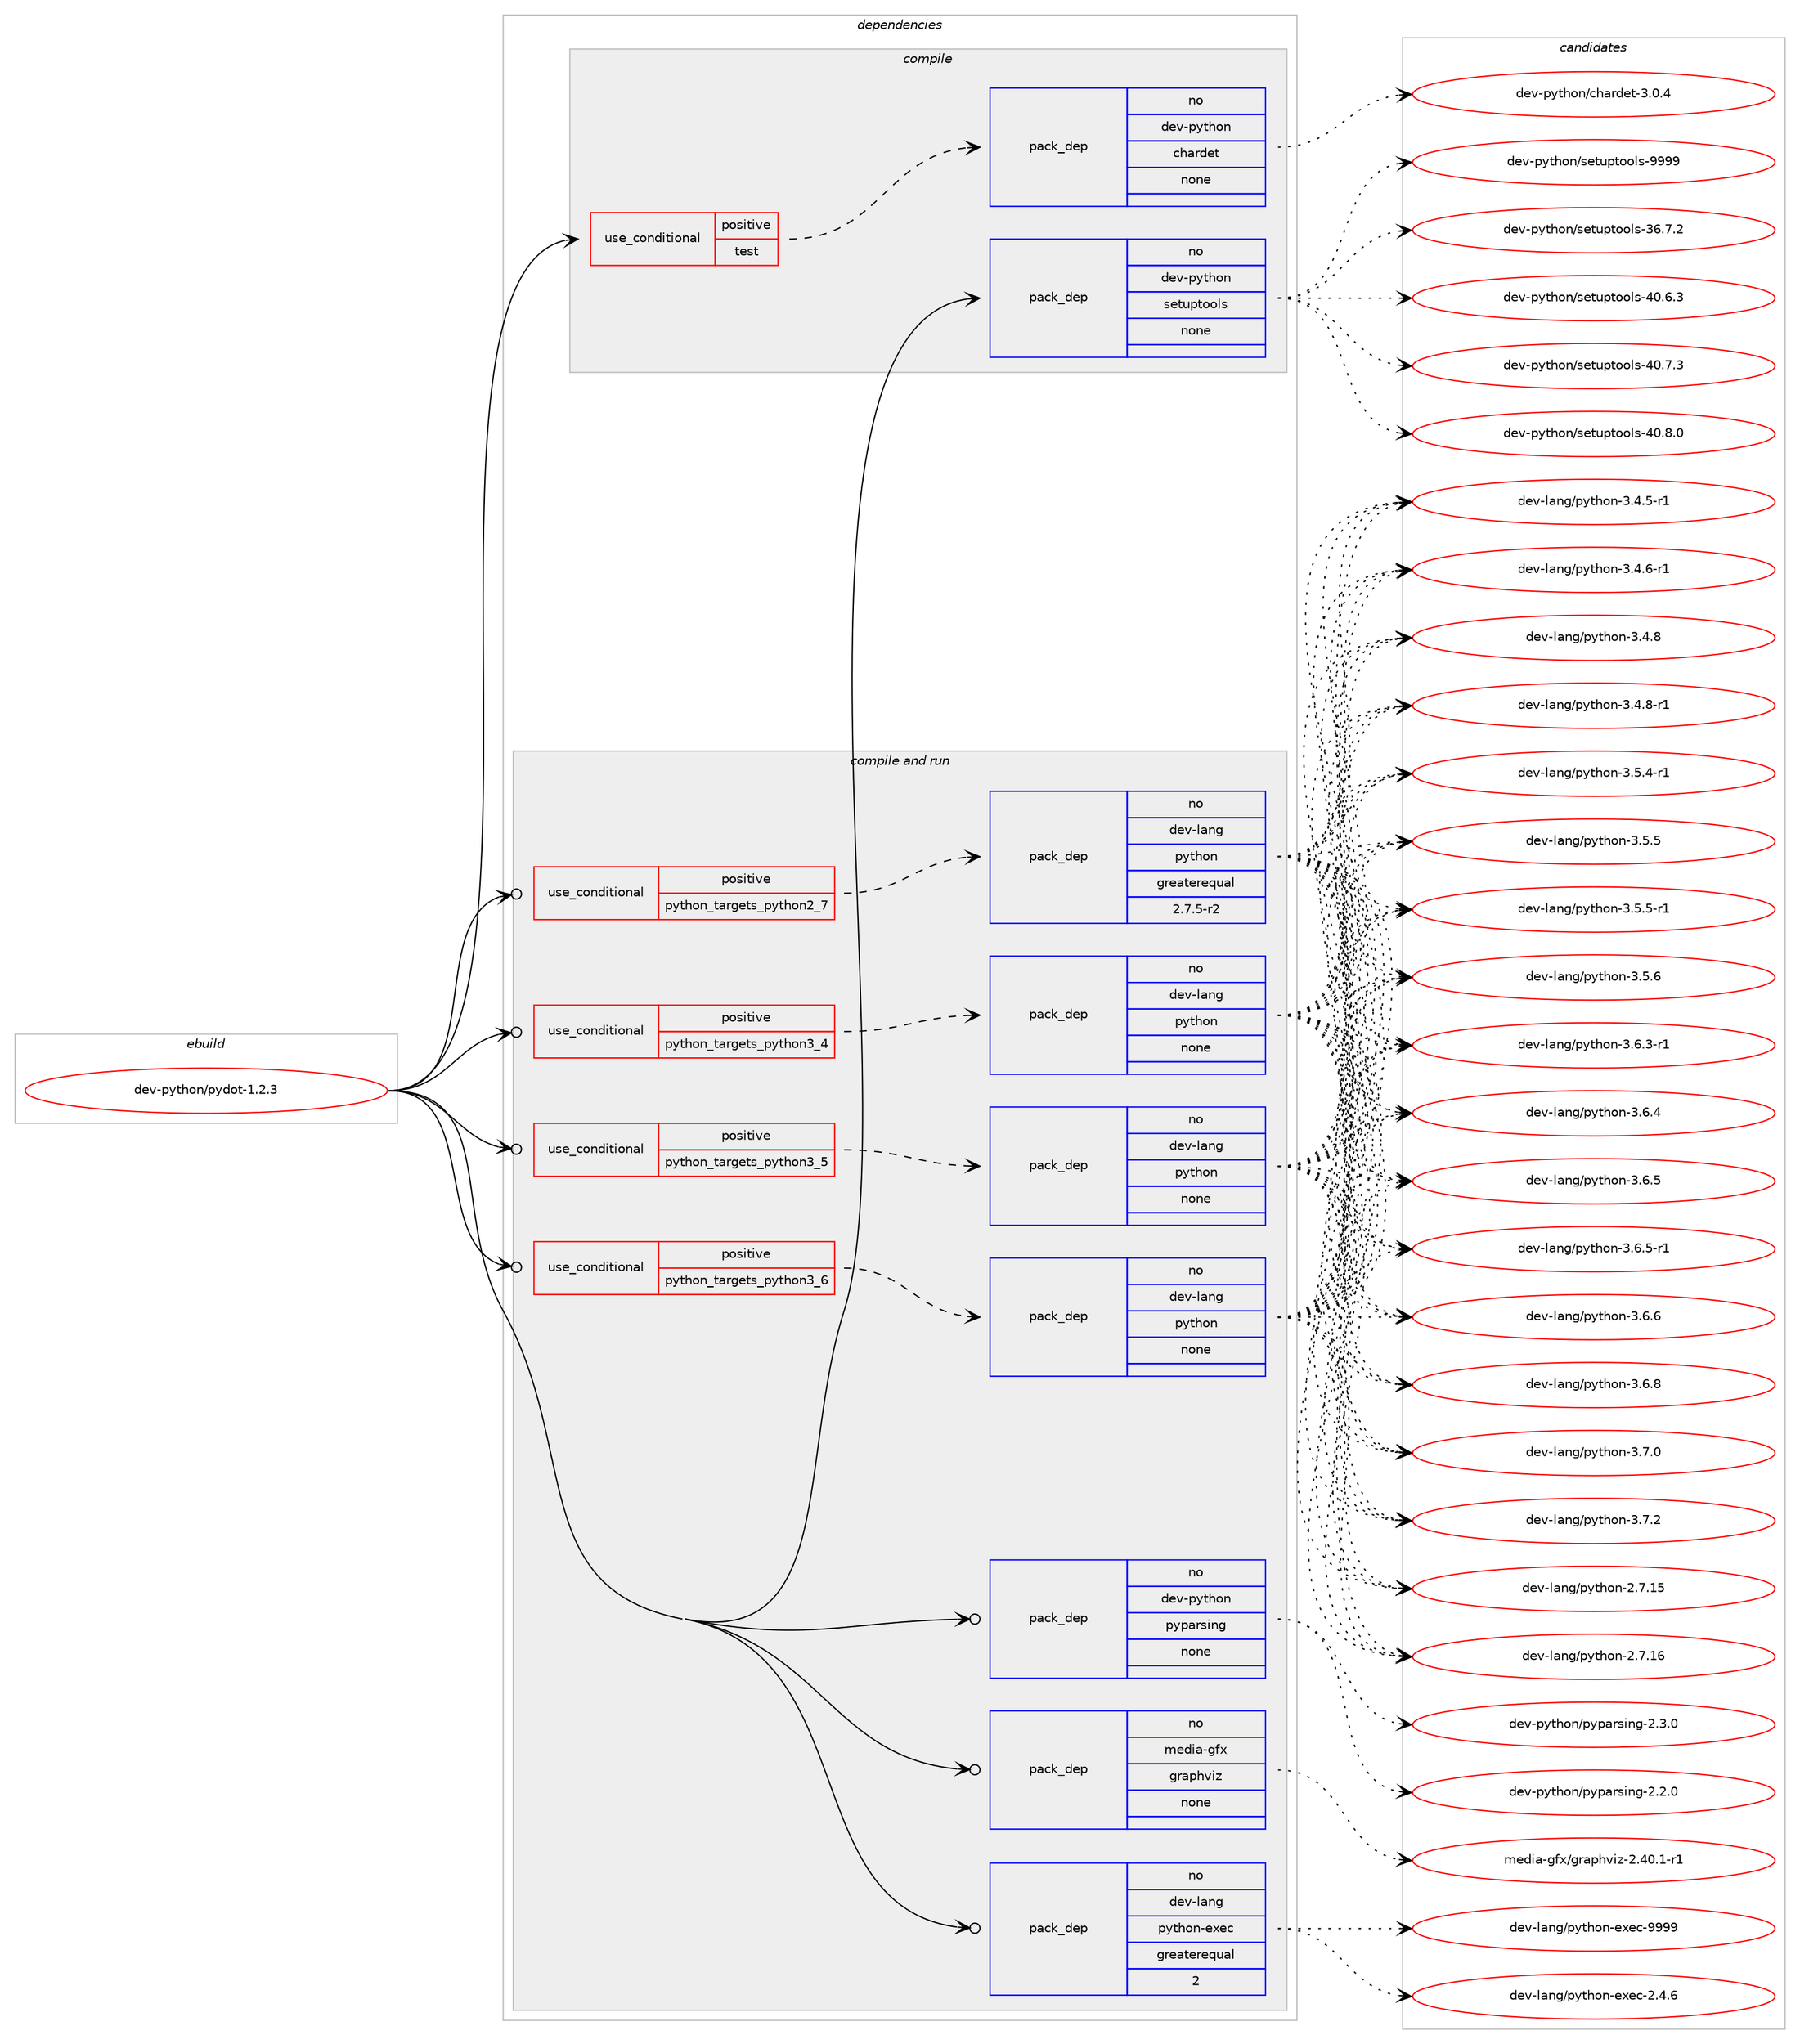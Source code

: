 digraph prolog {

# *************
# Graph options
# *************

newrank=true;
concentrate=true;
compound=true;
graph [rankdir=LR,fontname=Helvetica,fontsize=10,ranksep=1.5];#, ranksep=2.5, nodesep=0.2];
edge  [arrowhead=vee];
node  [fontname=Helvetica,fontsize=10];

# **********
# The ebuild
# **********

subgraph cluster_leftcol {
color=gray;
rank=same;
label=<<i>ebuild</i>>;
id [label="dev-python/pydot-1.2.3", color=red, width=4, href="../dev-python/pydot-1.2.3.svg"];
}

# ****************
# The dependencies
# ****************

subgraph cluster_midcol {
color=gray;
label=<<i>dependencies</i>>;
subgraph cluster_compile {
fillcolor="#eeeeee";
style=filled;
label=<<i>compile</i>>;
subgraph cond380607 {
dependency1428731 [label=<<TABLE BORDER="0" CELLBORDER="1" CELLSPACING="0" CELLPADDING="4"><TR><TD ROWSPAN="3" CELLPADDING="10">use_conditional</TD></TR><TR><TD>positive</TD></TR><TR><TD>test</TD></TR></TABLE>>, shape=none, color=red];
subgraph pack1024810 {
dependency1428732 [label=<<TABLE BORDER="0" CELLBORDER="1" CELLSPACING="0" CELLPADDING="4" WIDTH="220"><TR><TD ROWSPAN="6" CELLPADDING="30">pack_dep</TD></TR><TR><TD WIDTH="110">no</TD></TR><TR><TD>dev-python</TD></TR><TR><TD>chardet</TD></TR><TR><TD>none</TD></TR><TR><TD></TD></TR></TABLE>>, shape=none, color=blue];
}
dependency1428731:e -> dependency1428732:w [weight=20,style="dashed",arrowhead="vee"];
}
id:e -> dependency1428731:w [weight=20,style="solid",arrowhead="vee"];
subgraph pack1024811 {
dependency1428733 [label=<<TABLE BORDER="0" CELLBORDER="1" CELLSPACING="0" CELLPADDING="4" WIDTH="220"><TR><TD ROWSPAN="6" CELLPADDING="30">pack_dep</TD></TR><TR><TD WIDTH="110">no</TD></TR><TR><TD>dev-python</TD></TR><TR><TD>setuptools</TD></TR><TR><TD>none</TD></TR><TR><TD></TD></TR></TABLE>>, shape=none, color=blue];
}
id:e -> dependency1428733:w [weight=20,style="solid",arrowhead="vee"];
}
subgraph cluster_compileandrun {
fillcolor="#eeeeee";
style=filled;
label=<<i>compile and run</i>>;
subgraph cond380608 {
dependency1428734 [label=<<TABLE BORDER="0" CELLBORDER="1" CELLSPACING="0" CELLPADDING="4"><TR><TD ROWSPAN="3" CELLPADDING="10">use_conditional</TD></TR><TR><TD>positive</TD></TR><TR><TD>python_targets_python2_7</TD></TR></TABLE>>, shape=none, color=red];
subgraph pack1024812 {
dependency1428735 [label=<<TABLE BORDER="0" CELLBORDER="1" CELLSPACING="0" CELLPADDING="4" WIDTH="220"><TR><TD ROWSPAN="6" CELLPADDING="30">pack_dep</TD></TR><TR><TD WIDTH="110">no</TD></TR><TR><TD>dev-lang</TD></TR><TR><TD>python</TD></TR><TR><TD>greaterequal</TD></TR><TR><TD>2.7.5-r2</TD></TR></TABLE>>, shape=none, color=blue];
}
dependency1428734:e -> dependency1428735:w [weight=20,style="dashed",arrowhead="vee"];
}
id:e -> dependency1428734:w [weight=20,style="solid",arrowhead="odotvee"];
subgraph cond380609 {
dependency1428736 [label=<<TABLE BORDER="0" CELLBORDER="1" CELLSPACING="0" CELLPADDING="4"><TR><TD ROWSPAN="3" CELLPADDING="10">use_conditional</TD></TR><TR><TD>positive</TD></TR><TR><TD>python_targets_python3_4</TD></TR></TABLE>>, shape=none, color=red];
subgraph pack1024813 {
dependency1428737 [label=<<TABLE BORDER="0" CELLBORDER="1" CELLSPACING="0" CELLPADDING="4" WIDTH="220"><TR><TD ROWSPAN="6" CELLPADDING="30">pack_dep</TD></TR><TR><TD WIDTH="110">no</TD></TR><TR><TD>dev-lang</TD></TR><TR><TD>python</TD></TR><TR><TD>none</TD></TR><TR><TD></TD></TR></TABLE>>, shape=none, color=blue];
}
dependency1428736:e -> dependency1428737:w [weight=20,style="dashed",arrowhead="vee"];
}
id:e -> dependency1428736:w [weight=20,style="solid",arrowhead="odotvee"];
subgraph cond380610 {
dependency1428738 [label=<<TABLE BORDER="0" CELLBORDER="1" CELLSPACING="0" CELLPADDING="4"><TR><TD ROWSPAN="3" CELLPADDING="10">use_conditional</TD></TR><TR><TD>positive</TD></TR><TR><TD>python_targets_python3_5</TD></TR></TABLE>>, shape=none, color=red];
subgraph pack1024814 {
dependency1428739 [label=<<TABLE BORDER="0" CELLBORDER="1" CELLSPACING="0" CELLPADDING="4" WIDTH="220"><TR><TD ROWSPAN="6" CELLPADDING="30">pack_dep</TD></TR><TR><TD WIDTH="110">no</TD></TR><TR><TD>dev-lang</TD></TR><TR><TD>python</TD></TR><TR><TD>none</TD></TR><TR><TD></TD></TR></TABLE>>, shape=none, color=blue];
}
dependency1428738:e -> dependency1428739:w [weight=20,style="dashed",arrowhead="vee"];
}
id:e -> dependency1428738:w [weight=20,style="solid",arrowhead="odotvee"];
subgraph cond380611 {
dependency1428740 [label=<<TABLE BORDER="0" CELLBORDER="1" CELLSPACING="0" CELLPADDING="4"><TR><TD ROWSPAN="3" CELLPADDING="10">use_conditional</TD></TR><TR><TD>positive</TD></TR><TR><TD>python_targets_python3_6</TD></TR></TABLE>>, shape=none, color=red];
subgraph pack1024815 {
dependency1428741 [label=<<TABLE BORDER="0" CELLBORDER="1" CELLSPACING="0" CELLPADDING="4" WIDTH="220"><TR><TD ROWSPAN="6" CELLPADDING="30">pack_dep</TD></TR><TR><TD WIDTH="110">no</TD></TR><TR><TD>dev-lang</TD></TR><TR><TD>python</TD></TR><TR><TD>none</TD></TR><TR><TD></TD></TR></TABLE>>, shape=none, color=blue];
}
dependency1428740:e -> dependency1428741:w [weight=20,style="dashed",arrowhead="vee"];
}
id:e -> dependency1428740:w [weight=20,style="solid",arrowhead="odotvee"];
subgraph pack1024816 {
dependency1428742 [label=<<TABLE BORDER="0" CELLBORDER="1" CELLSPACING="0" CELLPADDING="4" WIDTH="220"><TR><TD ROWSPAN="6" CELLPADDING="30">pack_dep</TD></TR><TR><TD WIDTH="110">no</TD></TR><TR><TD>dev-lang</TD></TR><TR><TD>python-exec</TD></TR><TR><TD>greaterequal</TD></TR><TR><TD>2</TD></TR></TABLE>>, shape=none, color=blue];
}
id:e -> dependency1428742:w [weight=20,style="solid",arrowhead="odotvee"];
subgraph pack1024817 {
dependency1428743 [label=<<TABLE BORDER="0" CELLBORDER="1" CELLSPACING="0" CELLPADDING="4" WIDTH="220"><TR><TD ROWSPAN="6" CELLPADDING="30">pack_dep</TD></TR><TR><TD WIDTH="110">no</TD></TR><TR><TD>dev-python</TD></TR><TR><TD>pyparsing</TD></TR><TR><TD>none</TD></TR><TR><TD></TD></TR></TABLE>>, shape=none, color=blue];
}
id:e -> dependency1428743:w [weight=20,style="solid",arrowhead="odotvee"];
subgraph pack1024818 {
dependency1428744 [label=<<TABLE BORDER="0" CELLBORDER="1" CELLSPACING="0" CELLPADDING="4" WIDTH="220"><TR><TD ROWSPAN="6" CELLPADDING="30">pack_dep</TD></TR><TR><TD WIDTH="110">no</TD></TR><TR><TD>media-gfx</TD></TR><TR><TD>graphviz</TD></TR><TR><TD>none</TD></TR><TR><TD></TD></TR></TABLE>>, shape=none, color=blue];
}
id:e -> dependency1428744:w [weight=20,style="solid",arrowhead="odotvee"];
}
subgraph cluster_run {
fillcolor="#eeeeee";
style=filled;
label=<<i>run</i>>;
}
}

# **************
# The candidates
# **************

subgraph cluster_choices {
rank=same;
color=gray;
label=<<i>candidates</i>>;

subgraph choice1024810 {
color=black;
nodesep=1;
choice10010111845112121116104111110479910497114100101116455146484652 [label="dev-python/chardet-3.0.4", color=red, width=4,href="../dev-python/chardet-3.0.4.svg"];
dependency1428732:e -> choice10010111845112121116104111110479910497114100101116455146484652:w [style=dotted,weight="100"];
}
subgraph choice1024811 {
color=black;
nodesep=1;
choice100101118451121211161041111104711510111611711211611111110811545515446554650 [label="dev-python/setuptools-36.7.2", color=red, width=4,href="../dev-python/setuptools-36.7.2.svg"];
choice100101118451121211161041111104711510111611711211611111110811545524846544651 [label="dev-python/setuptools-40.6.3", color=red, width=4,href="../dev-python/setuptools-40.6.3.svg"];
choice100101118451121211161041111104711510111611711211611111110811545524846554651 [label="dev-python/setuptools-40.7.3", color=red, width=4,href="../dev-python/setuptools-40.7.3.svg"];
choice100101118451121211161041111104711510111611711211611111110811545524846564648 [label="dev-python/setuptools-40.8.0", color=red, width=4,href="../dev-python/setuptools-40.8.0.svg"];
choice10010111845112121116104111110471151011161171121161111111081154557575757 [label="dev-python/setuptools-9999", color=red, width=4,href="../dev-python/setuptools-9999.svg"];
dependency1428733:e -> choice100101118451121211161041111104711510111611711211611111110811545515446554650:w [style=dotted,weight="100"];
dependency1428733:e -> choice100101118451121211161041111104711510111611711211611111110811545524846544651:w [style=dotted,weight="100"];
dependency1428733:e -> choice100101118451121211161041111104711510111611711211611111110811545524846554651:w [style=dotted,weight="100"];
dependency1428733:e -> choice100101118451121211161041111104711510111611711211611111110811545524846564648:w [style=dotted,weight="100"];
dependency1428733:e -> choice10010111845112121116104111110471151011161171121161111111081154557575757:w [style=dotted,weight="100"];
}
subgraph choice1024812 {
color=black;
nodesep=1;
choice10010111845108971101034711212111610411111045504655464953 [label="dev-lang/python-2.7.15", color=red, width=4,href="../dev-lang/python-2.7.15.svg"];
choice10010111845108971101034711212111610411111045504655464954 [label="dev-lang/python-2.7.16", color=red, width=4,href="../dev-lang/python-2.7.16.svg"];
choice1001011184510897110103471121211161041111104551465246534511449 [label="dev-lang/python-3.4.5-r1", color=red, width=4,href="../dev-lang/python-3.4.5-r1.svg"];
choice1001011184510897110103471121211161041111104551465246544511449 [label="dev-lang/python-3.4.6-r1", color=red, width=4,href="../dev-lang/python-3.4.6-r1.svg"];
choice100101118451089711010347112121116104111110455146524656 [label="dev-lang/python-3.4.8", color=red, width=4,href="../dev-lang/python-3.4.8.svg"];
choice1001011184510897110103471121211161041111104551465246564511449 [label="dev-lang/python-3.4.8-r1", color=red, width=4,href="../dev-lang/python-3.4.8-r1.svg"];
choice1001011184510897110103471121211161041111104551465346524511449 [label="dev-lang/python-3.5.4-r1", color=red, width=4,href="../dev-lang/python-3.5.4-r1.svg"];
choice100101118451089711010347112121116104111110455146534653 [label="dev-lang/python-3.5.5", color=red, width=4,href="../dev-lang/python-3.5.5.svg"];
choice1001011184510897110103471121211161041111104551465346534511449 [label="dev-lang/python-3.5.5-r1", color=red, width=4,href="../dev-lang/python-3.5.5-r1.svg"];
choice100101118451089711010347112121116104111110455146534654 [label="dev-lang/python-3.5.6", color=red, width=4,href="../dev-lang/python-3.5.6.svg"];
choice1001011184510897110103471121211161041111104551465446514511449 [label="dev-lang/python-3.6.3-r1", color=red, width=4,href="../dev-lang/python-3.6.3-r1.svg"];
choice100101118451089711010347112121116104111110455146544652 [label="dev-lang/python-3.6.4", color=red, width=4,href="../dev-lang/python-3.6.4.svg"];
choice100101118451089711010347112121116104111110455146544653 [label="dev-lang/python-3.6.5", color=red, width=4,href="../dev-lang/python-3.6.5.svg"];
choice1001011184510897110103471121211161041111104551465446534511449 [label="dev-lang/python-3.6.5-r1", color=red, width=4,href="../dev-lang/python-3.6.5-r1.svg"];
choice100101118451089711010347112121116104111110455146544654 [label="dev-lang/python-3.6.6", color=red, width=4,href="../dev-lang/python-3.6.6.svg"];
choice100101118451089711010347112121116104111110455146544656 [label="dev-lang/python-3.6.8", color=red, width=4,href="../dev-lang/python-3.6.8.svg"];
choice100101118451089711010347112121116104111110455146554648 [label="dev-lang/python-3.7.0", color=red, width=4,href="../dev-lang/python-3.7.0.svg"];
choice100101118451089711010347112121116104111110455146554650 [label="dev-lang/python-3.7.2", color=red, width=4,href="../dev-lang/python-3.7.2.svg"];
dependency1428735:e -> choice10010111845108971101034711212111610411111045504655464953:w [style=dotted,weight="100"];
dependency1428735:e -> choice10010111845108971101034711212111610411111045504655464954:w [style=dotted,weight="100"];
dependency1428735:e -> choice1001011184510897110103471121211161041111104551465246534511449:w [style=dotted,weight="100"];
dependency1428735:e -> choice1001011184510897110103471121211161041111104551465246544511449:w [style=dotted,weight="100"];
dependency1428735:e -> choice100101118451089711010347112121116104111110455146524656:w [style=dotted,weight="100"];
dependency1428735:e -> choice1001011184510897110103471121211161041111104551465246564511449:w [style=dotted,weight="100"];
dependency1428735:e -> choice1001011184510897110103471121211161041111104551465346524511449:w [style=dotted,weight="100"];
dependency1428735:e -> choice100101118451089711010347112121116104111110455146534653:w [style=dotted,weight="100"];
dependency1428735:e -> choice1001011184510897110103471121211161041111104551465346534511449:w [style=dotted,weight="100"];
dependency1428735:e -> choice100101118451089711010347112121116104111110455146534654:w [style=dotted,weight="100"];
dependency1428735:e -> choice1001011184510897110103471121211161041111104551465446514511449:w [style=dotted,weight="100"];
dependency1428735:e -> choice100101118451089711010347112121116104111110455146544652:w [style=dotted,weight="100"];
dependency1428735:e -> choice100101118451089711010347112121116104111110455146544653:w [style=dotted,weight="100"];
dependency1428735:e -> choice1001011184510897110103471121211161041111104551465446534511449:w [style=dotted,weight="100"];
dependency1428735:e -> choice100101118451089711010347112121116104111110455146544654:w [style=dotted,weight="100"];
dependency1428735:e -> choice100101118451089711010347112121116104111110455146544656:w [style=dotted,weight="100"];
dependency1428735:e -> choice100101118451089711010347112121116104111110455146554648:w [style=dotted,weight="100"];
dependency1428735:e -> choice100101118451089711010347112121116104111110455146554650:w [style=dotted,weight="100"];
}
subgraph choice1024813 {
color=black;
nodesep=1;
choice10010111845108971101034711212111610411111045504655464953 [label="dev-lang/python-2.7.15", color=red, width=4,href="../dev-lang/python-2.7.15.svg"];
choice10010111845108971101034711212111610411111045504655464954 [label="dev-lang/python-2.7.16", color=red, width=4,href="../dev-lang/python-2.7.16.svg"];
choice1001011184510897110103471121211161041111104551465246534511449 [label="dev-lang/python-3.4.5-r1", color=red, width=4,href="../dev-lang/python-3.4.5-r1.svg"];
choice1001011184510897110103471121211161041111104551465246544511449 [label="dev-lang/python-3.4.6-r1", color=red, width=4,href="../dev-lang/python-3.4.6-r1.svg"];
choice100101118451089711010347112121116104111110455146524656 [label="dev-lang/python-3.4.8", color=red, width=4,href="../dev-lang/python-3.4.8.svg"];
choice1001011184510897110103471121211161041111104551465246564511449 [label="dev-lang/python-3.4.8-r1", color=red, width=4,href="../dev-lang/python-3.4.8-r1.svg"];
choice1001011184510897110103471121211161041111104551465346524511449 [label="dev-lang/python-3.5.4-r1", color=red, width=4,href="../dev-lang/python-3.5.4-r1.svg"];
choice100101118451089711010347112121116104111110455146534653 [label="dev-lang/python-3.5.5", color=red, width=4,href="../dev-lang/python-3.5.5.svg"];
choice1001011184510897110103471121211161041111104551465346534511449 [label="dev-lang/python-3.5.5-r1", color=red, width=4,href="../dev-lang/python-3.5.5-r1.svg"];
choice100101118451089711010347112121116104111110455146534654 [label="dev-lang/python-3.5.6", color=red, width=4,href="../dev-lang/python-3.5.6.svg"];
choice1001011184510897110103471121211161041111104551465446514511449 [label="dev-lang/python-3.6.3-r1", color=red, width=4,href="../dev-lang/python-3.6.3-r1.svg"];
choice100101118451089711010347112121116104111110455146544652 [label="dev-lang/python-3.6.4", color=red, width=4,href="../dev-lang/python-3.6.4.svg"];
choice100101118451089711010347112121116104111110455146544653 [label="dev-lang/python-3.6.5", color=red, width=4,href="../dev-lang/python-3.6.5.svg"];
choice1001011184510897110103471121211161041111104551465446534511449 [label="dev-lang/python-3.6.5-r1", color=red, width=4,href="../dev-lang/python-3.6.5-r1.svg"];
choice100101118451089711010347112121116104111110455146544654 [label="dev-lang/python-3.6.6", color=red, width=4,href="../dev-lang/python-3.6.6.svg"];
choice100101118451089711010347112121116104111110455146544656 [label="dev-lang/python-3.6.8", color=red, width=4,href="../dev-lang/python-3.6.8.svg"];
choice100101118451089711010347112121116104111110455146554648 [label="dev-lang/python-3.7.0", color=red, width=4,href="../dev-lang/python-3.7.0.svg"];
choice100101118451089711010347112121116104111110455146554650 [label="dev-lang/python-3.7.2", color=red, width=4,href="../dev-lang/python-3.7.2.svg"];
dependency1428737:e -> choice10010111845108971101034711212111610411111045504655464953:w [style=dotted,weight="100"];
dependency1428737:e -> choice10010111845108971101034711212111610411111045504655464954:w [style=dotted,weight="100"];
dependency1428737:e -> choice1001011184510897110103471121211161041111104551465246534511449:w [style=dotted,weight="100"];
dependency1428737:e -> choice1001011184510897110103471121211161041111104551465246544511449:w [style=dotted,weight="100"];
dependency1428737:e -> choice100101118451089711010347112121116104111110455146524656:w [style=dotted,weight="100"];
dependency1428737:e -> choice1001011184510897110103471121211161041111104551465246564511449:w [style=dotted,weight="100"];
dependency1428737:e -> choice1001011184510897110103471121211161041111104551465346524511449:w [style=dotted,weight="100"];
dependency1428737:e -> choice100101118451089711010347112121116104111110455146534653:w [style=dotted,weight="100"];
dependency1428737:e -> choice1001011184510897110103471121211161041111104551465346534511449:w [style=dotted,weight="100"];
dependency1428737:e -> choice100101118451089711010347112121116104111110455146534654:w [style=dotted,weight="100"];
dependency1428737:e -> choice1001011184510897110103471121211161041111104551465446514511449:w [style=dotted,weight="100"];
dependency1428737:e -> choice100101118451089711010347112121116104111110455146544652:w [style=dotted,weight="100"];
dependency1428737:e -> choice100101118451089711010347112121116104111110455146544653:w [style=dotted,weight="100"];
dependency1428737:e -> choice1001011184510897110103471121211161041111104551465446534511449:w [style=dotted,weight="100"];
dependency1428737:e -> choice100101118451089711010347112121116104111110455146544654:w [style=dotted,weight="100"];
dependency1428737:e -> choice100101118451089711010347112121116104111110455146544656:w [style=dotted,weight="100"];
dependency1428737:e -> choice100101118451089711010347112121116104111110455146554648:w [style=dotted,weight="100"];
dependency1428737:e -> choice100101118451089711010347112121116104111110455146554650:w [style=dotted,weight="100"];
}
subgraph choice1024814 {
color=black;
nodesep=1;
choice10010111845108971101034711212111610411111045504655464953 [label="dev-lang/python-2.7.15", color=red, width=4,href="../dev-lang/python-2.7.15.svg"];
choice10010111845108971101034711212111610411111045504655464954 [label="dev-lang/python-2.7.16", color=red, width=4,href="../dev-lang/python-2.7.16.svg"];
choice1001011184510897110103471121211161041111104551465246534511449 [label="dev-lang/python-3.4.5-r1", color=red, width=4,href="../dev-lang/python-3.4.5-r1.svg"];
choice1001011184510897110103471121211161041111104551465246544511449 [label="dev-lang/python-3.4.6-r1", color=red, width=4,href="../dev-lang/python-3.4.6-r1.svg"];
choice100101118451089711010347112121116104111110455146524656 [label="dev-lang/python-3.4.8", color=red, width=4,href="../dev-lang/python-3.4.8.svg"];
choice1001011184510897110103471121211161041111104551465246564511449 [label="dev-lang/python-3.4.8-r1", color=red, width=4,href="../dev-lang/python-3.4.8-r1.svg"];
choice1001011184510897110103471121211161041111104551465346524511449 [label="dev-lang/python-3.5.4-r1", color=red, width=4,href="../dev-lang/python-3.5.4-r1.svg"];
choice100101118451089711010347112121116104111110455146534653 [label="dev-lang/python-3.5.5", color=red, width=4,href="../dev-lang/python-3.5.5.svg"];
choice1001011184510897110103471121211161041111104551465346534511449 [label="dev-lang/python-3.5.5-r1", color=red, width=4,href="../dev-lang/python-3.5.5-r1.svg"];
choice100101118451089711010347112121116104111110455146534654 [label="dev-lang/python-3.5.6", color=red, width=4,href="../dev-lang/python-3.5.6.svg"];
choice1001011184510897110103471121211161041111104551465446514511449 [label="dev-lang/python-3.6.3-r1", color=red, width=4,href="../dev-lang/python-3.6.3-r1.svg"];
choice100101118451089711010347112121116104111110455146544652 [label="dev-lang/python-3.6.4", color=red, width=4,href="../dev-lang/python-3.6.4.svg"];
choice100101118451089711010347112121116104111110455146544653 [label="dev-lang/python-3.6.5", color=red, width=4,href="../dev-lang/python-3.6.5.svg"];
choice1001011184510897110103471121211161041111104551465446534511449 [label="dev-lang/python-3.6.5-r1", color=red, width=4,href="../dev-lang/python-3.6.5-r1.svg"];
choice100101118451089711010347112121116104111110455146544654 [label="dev-lang/python-3.6.6", color=red, width=4,href="../dev-lang/python-3.6.6.svg"];
choice100101118451089711010347112121116104111110455146544656 [label="dev-lang/python-3.6.8", color=red, width=4,href="../dev-lang/python-3.6.8.svg"];
choice100101118451089711010347112121116104111110455146554648 [label="dev-lang/python-3.7.0", color=red, width=4,href="../dev-lang/python-3.7.0.svg"];
choice100101118451089711010347112121116104111110455146554650 [label="dev-lang/python-3.7.2", color=red, width=4,href="../dev-lang/python-3.7.2.svg"];
dependency1428739:e -> choice10010111845108971101034711212111610411111045504655464953:w [style=dotted,weight="100"];
dependency1428739:e -> choice10010111845108971101034711212111610411111045504655464954:w [style=dotted,weight="100"];
dependency1428739:e -> choice1001011184510897110103471121211161041111104551465246534511449:w [style=dotted,weight="100"];
dependency1428739:e -> choice1001011184510897110103471121211161041111104551465246544511449:w [style=dotted,weight="100"];
dependency1428739:e -> choice100101118451089711010347112121116104111110455146524656:w [style=dotted,weight="100"];
dependency1428739:e -> choice1001011184510897110103471121211161041111104551465246564511449:w [style=dotted,weight="100"];
dependency1428739:e -> choice1001011184510897110103471121211161041111104551465346524511449:w [style=dotted,weight="100"];
dependency1428739:e -> choice100101118451089711010347112121116104111110455146534653:w [style=dotted,weight="100"];
dependency1428739:e -> choice1001011184510897110103471121211161041111104551465346534511449:w [style=dotted,weight="100"];
dependency1428739:e -> choice100101118451089711010347112121116104111110455146534654:w [style=dotted,weight="100"];
dependency1428739:e -> choice1001011184510897110103471121211161041111104551465446514511449:w [style=dotted,weight="100"];
dependency1428739:e -> choice100101118451089711010347112121116104111110455146544652:w [style=dotted,weight="100"];
dependency1428739:e -> choice100101118451089711010347112121116104111110455146544653:w [style=dotted,weight="100"];
dependency1428739:e -> choice1001011184510897110103471121211161041111104551465446534511449:w [style=dotted,weight="100"];
dependency1428739:e -> choice100101118451089711010347112121116104111110455146544654:w [style=dotted,weight="100"];
dependency1428739:e -> choice100101118451089711010347112121116104111110455146544656:w [style=dotted,weight="100"];
dependency1428739:e -> choice100101118451089711010347112121116104111110455146554648:w [style=dotted,weight="100"];
dependency1428739:e -> choice100101118451089711010347112121116104111110455146554650:w [style=dotted,weight="100"];
}
subgraph choice1024815 {
color=black;
nodesep=1;
choice10010111845108971101034711212111610411111045504655464953 [label="dev-lang/python-2.7.15", color=red, width=4,href="../dev-lang/python-2.7.15.svg"];
choice10010111845108971101034711212111610411111045504655464954 [label="dev-lang/python-2.7.16", color=red, width=4,href="../dev-lang/python-2.7.16.svg"];
choice1001011184510897110103471121211161041111104551465246534511449 [label="dev-lang/python-3.4.5-r1", color=red, width=4,href="../dev-lang/python-3.4.5-r1.svg"];
choice1001011184510897110103471121211161041111104551465246544511449 [label="dev-lang/python-3.4.6-r1", color=red, width=4,href="../dev-lang/python-3.4.6-r1.svg"];
choice100101118451089711010347112121116104111110455146524656 [label="dev-lang/python-3.4.8", color=red, width=4,href="../dev-lang/python-3.4.8.svg"];
choice1001011184510897110103471121211161041111104551465246564511449 [label="dev-lang/python-3.4.8-r1", color=red, width=4,href="../dev-lang/python-3.4.8-r1.svg"];
choice1001011184510897110103471121211161041111104551465346524511449 [label="dev-lang/python-3.5.4-r1", color=red, width=4,href="../dev-lang/python-3.5.4-r1.svg"];
choice100101118451089711010347112121116104111110455146534653 [label="dev-lang/python-3.5.5", color=red, width=4,href="../dev-lang/python-3.5.5.svg"];
choice1001011184510897110103471121211161041111104551465346534511449 [label="dev-lang/python-3.5.5-r1", color=red, width=4,href="../dev-lang/python-3.5.5-r1.svg"];
choice100101118451089711010347112121116104111110455146534654 [label="dev-lang/python-3.5.6", color=red, width=4,href="../dev-lang/python-3.5.6.svg"];
choice1001011184510897110103471121211161041111104551465446514511449 [label="dev-lang/python-3.6.3-r1", color=red, width=4,href="../dev-lang/python-3.6.3-r1.svg"];
choice100101118451089711010347112121116104111110455146544652 [label="dev-lang/python-3.6.4", color=red, width=4,href="../dev-lang/python-3.6.4.svg"];
choice100101118451089711010347112121116104111110455146544653 [label="dev-lang/python-3.6.5", color=red, width=4,href="../dev-lang/python-3.6.5.svg"];
choice1001011184510897110103471121211161041111104551465446534511449 [label="dev-lang/python-3.6.5-r1", color=red, width=4,href="../dev-lang/python-3.6.5-r1.svg"];
choice100101118451089711010347112121116104111110455146544654 [label="dev-lang/python-3.6.6", color=red, width=4,href="../dev-lang/python-3.6.6.svg"];
choice100101118451089711010347112121116104111110455146544656 [label="dev-lang/python-3.6.8", color=red, width=4,href="../dev-lang/python-3.6.8.svg"];
choice100101118451089711010347112121116104111110455146554648 [label="dev-lang/python-3.7.0", color=red, width=4,href="../dev-lang/python-3.7.0.svg"];
choice100101118451089711010347112121116104111110455146554650 [label="dev-lang/python-3.7.2", color=red, width=4,href="../dev-lang/python-3.7.2.svg"];
dependency1428741:e -> choice10010111845108971101034711212111610411111045504655464953:w [style=dotted,weight="100"];
dependency1428741:e -> choice10010111845108971101034711212111610411111045504655464954:w [style=dotted,weight="100"];
dependency1428741:e -> choice1001011184510897110103471121211161041111104551465246534511449:w [style=dotted,weight="100"];
dependency1428741:e -> choice1001011184510897110103471121211161041111104551465246544511449:w [style=dotted,weight="100"];
dependency1428741:e -> choice100101118451089711010347112121116104111110455146524656:w [style=dotted,weight="100"];
dependency1428741:e -> choice1001011184510897110103471121211161041111104551465246564511449:w [style=dotted,weight="100"];
dependency1428741:e -> choice1001011184510897110103471121211161041111104551465346524511449:w [style=dotted,weight="100"];
dependency1428741:e -> choice100101118451089711010347112121116104111110455146534653:w [style=dotted,weight="100"];
dependency1428741:e -> choice1001011184510897110103471121211161041111104551465346534511449:w [style=dotted,weight="100"];
dependency1428741:e -> choice100101118451089711010347112121116104111110455146534654:w [style=dotted,weight="100"];
dependency1428741:e -> choice1001011184510897110103471121211161041111104551465446514511449:w [style=dotted,weight="100"];
dependency1428741:e -> choice100101118451089711010347112121116104111110455146544652:w [style=dotted,weight="100"];
dependency1428741:e -> choice100101118451089711010347112121116104111110455146544653:w [style=dotted,weight="100"];
dependency1428741:e -> choice1001011184510897110103471121211161041111104551465446534511449:w [style=dotted,weight="100"];
dependency1428741:e -> choice100101118451089711010347112121116104111110455146544654:w [style=dotted,weight="100"];
dependency1428741:e -> choice100101118451089711010347112121116104111110455146544656:w [style=dotted,weight="100"];
dependency1428741:e -> choice100101118451089711010347112121116104111110455146554648:w [style=dotted,weight="100"];
dependency1428741:e -> choice100101118451089711010347112121116104111110455146554650:w [style=dotted,weight="100"];
}
subgraph choice1024816 {
color=black;
nodesep=1;
choice1001011184510897110103471121211161041111104510112010199455046524654 [label="dev-lang/python-exec-2.4.6", color=red, width=4,href="../dev-lang/python-exec-2.4.6.svg"];
choice10010111845108971101034711212111610411111045101120101994557575757 [label="dev-lang/python-exec-9999", color=red, width=4,href="../dev-lang/python-exec-9999.svg"];
dependency1428742:e -> choice1001011184510897110103471121211161041111104510112010199455046524654:w [style=dotted,weight="100"];
dependency1428742:e -> choice10010111845108971101034711212111610411111045101120101994557575757:w [style=dotted,weight="100"];
}
subgraph choice1024817 {
color=black;
nodesep=1;
choice100101118451121211161041111104711212111297114115105110103455046504648 [label="dev-python/pyparsing-2.2.0", color=red, width=4,href="../dev-python/pyparsing-2.2.0.svg"];
choice100101118451121211161041111104711212111297114115105110103455046514648 [label="dev-python/pyparsing-2.3.0", color=red, width=4,href="../dev-python/pyparsing-2.3.0.svg"];
dependency1428743:e -> choice100101118451121211161041111104711212111297114115105110103455046504648:w [style=dotted,weight="100"];
dependency1428743:e -> choice100101118451121211161041111104711212111297114115105110103455046514648:w [style=dotted,weight="100"];
}
subgraph choice1024818 {
color=black;
nodesep=1;
choice10910110010597451031021204710311497112104118105122455046524846494511449 [label="media-gfx/graphviz-2.40.1-r1", color=red, width=4,href="../media-gfx/graphviz-2.40.1-r1.svg"];
dependency1428744:e -> choice10910110010597451031021204710311497112104118105122455046524846494511449:w [style=dotted,weight="100"];
}
}

}
